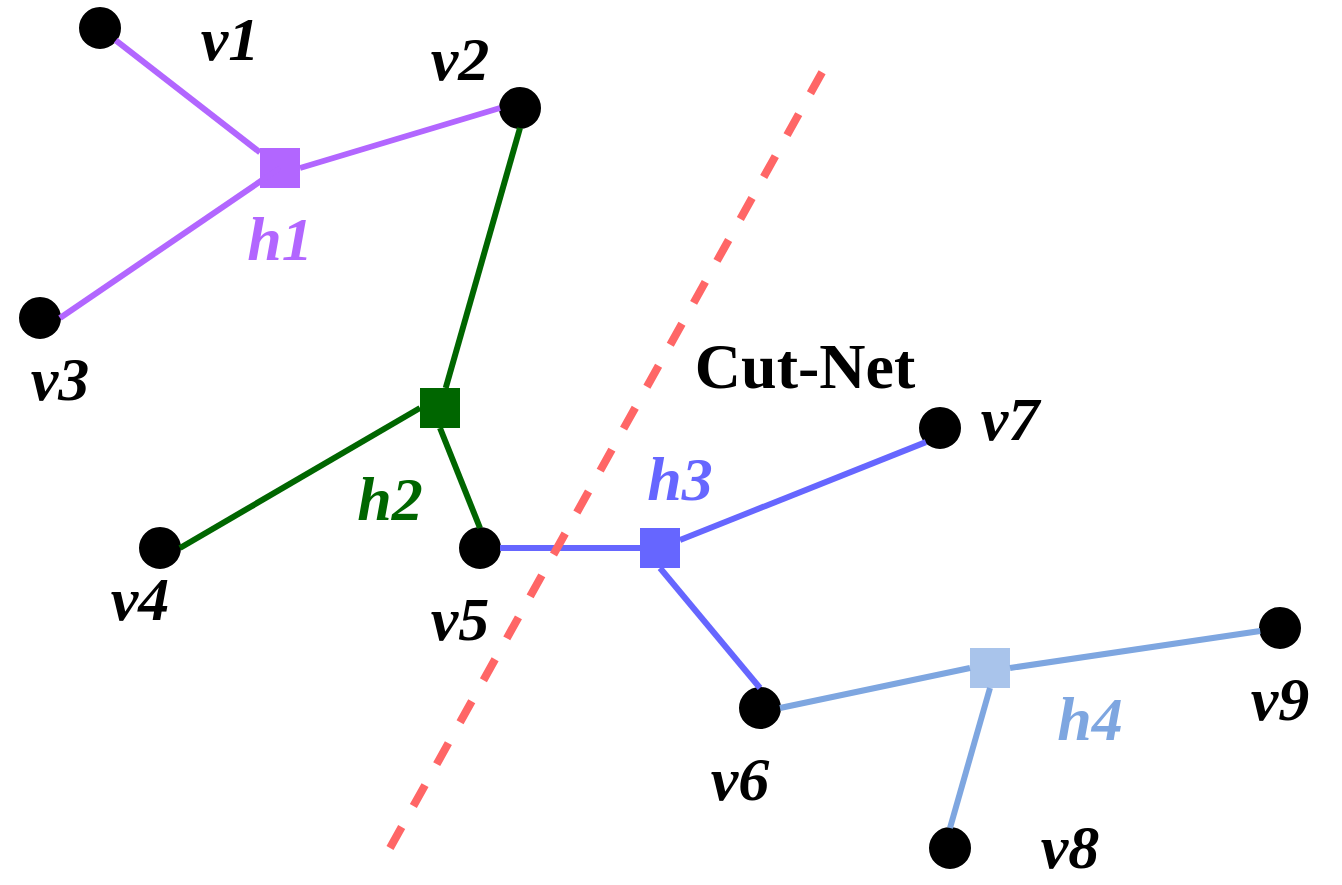 <mxfile version="28.0.9">
  <diagram name="第 1 页" id="iBR2-T5VVt_nViyxCtrr">
    <mxGraphModel dx="1784" dy="1072" grid="1" gridSize="10" guides="1" tooltips="1" connect="1" arrows="1" fold="1" page="1" pageScale="1" pageWidth="670" pageHeight="440" math="0" shadow="0">
      <root>
        <mxCell id="0" />
        <mxCell id="1" parent="0" />
        <mxCell id="2VShatTd_kUxXyi7LJvt-7" value="" style="ellipse;whiteSpace=wrap;html=1;aspect=fixed;fillColor=#000000;horizontal=1;fontFamily=Times New Roman;fontSize=31;fontStyle=1" parent="1" vertex="1">
          <mxGeometry x="465" y="413" width="20" height="20" as="geometry" />
        </mxCell>
        <mxCell id="2VShatTd_kUxXyi7LJvt-8" value="" style="ellipse;whiteSpace=wrap;html=1;aspect=fixed;fillColor=#000000;horizontal=1;fontFamily=Times New Roman;fontSize=31;fontStyle=1" parent="1" vertex="1">
          <mxGeometry x="370" y="343" width="20" height="20" as="geometry" />
        </mxCell>
        <mxCell id="2VShatTd_kUxXyi7LJvt-12" value="" style="ellipse;whiteSpace=wrap;html=1;aspect=fixed;fillColor=#000000;horizontal=1;fontFamily=Times New Roman;fontSize=31;fontStyle=1" parent="1" vertex="1">
          <mxGeometry x="460" y="203" width="20" height="20" as="geometry" />
        </mxCell>
        <mxCell id="2VShatTd_kUxXyi7LJvt-13" value="" style="ellipse;whiteSpace=wrap;html=1;aspect=fixed;fillColor=#000000;horizontal=1;fontFamily=Times New Roman;fontSize=31;fontStyle=1" parent="1" vertex="1">
          <mxGeometry x="230" y="263" width="20" height="20" as="geometry" />
        </mxCell>
        <mxCell id="2VShatTd_kUxXyi7LJvt-14" value="" style="ellipse;whiteSpace=wrap;html=1;aspect=fixed;fillColor=#000000;horizontal=1;fontFamily=Times New Roman;fontSize=31;fontStyle=1" parent="1" vertex="1">
          <mxGeometry x="250" y="43" width="20" height="20" as="geometry" />
        </mxCell>
        <mxCell id="2VShatTd_kUxXyi7LJvt-15" value="" style="ellipse;whiteSpace=wrap;html=1;aspect=fixed;fillColor=#000000;horizontal=1;fontFamily=Times New Roman;fontSize=31;fontStyle=1" parent="1" vertex="1">
          <mxGeometry x="40" y="3" width="20" height="20" as="geometry" />
        </mxCell>
        <mxCell id="2VShatTd_kUxXyi7LJvt-16" value="" style="ellipse;whiteSpace=wrap;html=1;aspect=fixed;fillColor=#000000;horizontal=1;fontFamily=Times New Roman;fontSize=31;fontStyle=1" parent="1" vertex="1">
          <mxGeometry x="630" y="303" width="20" height="20" as="geometry" />
        </mxCell>
        <mxCell id="2VShatTd_kUxXyi7LJvt-17" value="" style="ellipse;whiteSpace=wrap;html=1;aspect=fixed;fillColor=#000000;horizontal=1;fontFamily=Times New Roman;fontSize=31;fontStyle=1" parent="1" vertex="1">
          <mxGeometry x="70" y="263" width="20" height="20" as="geometry" />
        </mxCell>
        <mxCell id="2VShatTd_kUxXyi7LJvt-18" value="" style="ellipse;whiteSpace=wrap;html=1;aspect=fixed;fillColor=#000000;horizontal=1;fontFamily=Times New Roman;fontSize=31;fontStyle=1" parent="1" vertex="1">
          <mxGeometry x="10" y="148" width="20" height="20" as="geometry" />
        </mxCell>
        <mxCell id="2VShatTd_kUxXyi7LJvt-21" value="&lt;span&gt;&lt;font&gt;&lt;i&gt;v7&lt;/i&gt;&lt;/font&gt;&lt;/span&gt;" style="text;html=1;align=center;verticalAlign=middle;whiteSpace=wrap;rounded=0;horizontal=1;fontFamily=Times New Roman;fontSize=31;fontStyle=1" parent="1" vertex="1">
          <mxGeometry x="475" y="193" width="60" height="30" as="geometry" />
        </mxCell>
        <mxCell id="2VShatTd_kUxXyi7LJvt-23" value="&lt;span&gt;&lt;font&gt;&lt;i&gt;v5&lt;/i&gt;&lt;/font&gt;&lt;/span&gt;" style="text;html=1;align=center;verticalAlign=middle;whiteSpace=wrap;rounded=0;horizontal=1;fontFamily=Times New Roman;fontSize=31;fontStyle=1" parent="1" vertex="1">
          <mxGeometry x="200" y="293" width="60" height="30" as="geometry" />
        </mxCell>
        <mxCell id="2VShatTd_kUxXyi7LJvt-24" value="&lt;span&gt;&lt;font&gt;&lt;i&gt;v6&lt;/i&gt;&lt;/font&gt;&lt;/span&gt;" style="text;html=1;align=center;verticalAlign=middle;whiteSpace=wrap;rounded=0;horizontal=1;fontFamily=Times New Roman;fontSize=31;fontStyle=1" parent="1" vertex="1">
          <mxGeometry x="340" y="373" width="60" height="30" as="geometry" />
        </mxCell>
        <mxCell id="2VShatTd_kUxXyi7LJvt-25" value="&lt;span&gt;&lt;font&gt;&lt;i&gt;v4&lt;/i&gt;&lt;/font&gt;&lt;/span&gt;" style="text;html=1;align=center;verticalAlign=middle;whiteSpace=wrap;rounded=0;horizontal=1;fontFamily=Times New Roman;fontSize=31;fontStyle=1" parent="1" vertex="1">
          <mxGeometry x="40" y="283" width="60" height="30" as="geometry" />
        </mxCell>
        <mxCell id="2VShatTd_kUxXyi7LJvt-26" value="&lt;span&gt;&lt;font&gt;&lt;i&gt;v2&lt;/i&gt;&lt;/font&gt;&lt;/span&gt;" style="text;html=1;align=center;verticalAlign=middle;whiteSpace=wrap;rounded=0;horizontal=1;fontFamily=Times New Roman;fontSize=31;fontStyle=1" parent="1" vertex="1">
          <mxGeometry x="200" y="13" width="60" height="30" as="geometry" />
        </mxCell>
        <mxCell id="2VShatTd_kUxXyi7LJvt-27" value="&lt;span&gt;&lt;font&gt;&lt;i&gt;v1&lt;/i&gt;&lt;/font&gt;&lt;/span&gt;" style="text;html=1;align=center;verticalAlign=middle;whiteSpace=wrap;rounded=0;horizontal=1;fontFamily=Times New Roman;fontSize=31;fontStyle=1" parent="1" vertex="1">
          <mxGeometry x="85" y="3" width="60" height="30" as="geometry" />
        </mxCell>
        <mxCell id="2VShatTd_kUxXyi7LJvt-28" value="&lt;span&gt;&lt;font&gt;&lt;i&gt;v8&lt;/i&gt;&lt;/font&gt;&lt;/span&gt;" style="text;html=1;align=center;verticalAlign=middle;whiteSpace=wrap;rounded=0;horizontal=1;fontFamily=Times New Roman;fontSize=31;fontStyle=1" parent="1" vertex="1">
          <mxGeometry x="505" y="407" width="60" height="30" as="geometry" />
        </mxCell>
        <mxCell id="2VShatTd_kUxXyi7LJvt-29" value="&lt;span&gt;&lt;font&gt;&lt;i&gt;v3&lt;/i&gt;&lt;/font&gt;&lt;/span&gt;" style="text;html=1;align=center;verticalAlign=middle;whiteSpace=wrap;rounded=0;horizontal=1;fontFamily=Times New Roman;fontSize=31;fontStyle=1" parent="1" vertex="1">
          <mxGeometry y="173" width="60" height="30" as="geometry" />
        </mxCell>
        <mxCell id="2VShatTd_kUxXyi7LJvt-30" value="&lt;span&gt;&lt;font&gt;&lt;i&gt;v9&lt;/i&gt;&lt;/font&gt;&lt;/span&gt;" style="text;html=1;align=center;verticalAlign=middle;whiteSpace=wrap;rounded=0;horizontal=1;fontFamily=Times New Roman;fontSize=31;fontStyle=1" parent="1" vertex="1">
          <mxGeometry x="610" y="333" width="60" height="30" as="geometry" />
        </mxCell>
        <mxCell id="gaZ839_uS6qOiYhNtBem-1" value="" style="whiteSpace=wrap;html=1;aspect=fixed;strokeColor=none;fillColor=#B266FF;horizontal=1;fontFamily=Times New Roman;fontSize=31;fontStyle=1" parent="1" vertex="1">
          <mxGeometry x="130" y="73" width="20" height="20" as="geometry" />
        </mxCell>
        <mxCell id="gaZ839_uS6qOiYhNtBem-3" value="" style="endArrow=none;html=1;rounded=0;entryX=1;entryY=0.5;entryDx=0;entryDy=0;strokeWidth=3;strokeColor=light-dark(#b266ff, #ededed);exitX=0;exitY=0.5;exitDx=0;exitDy=0;horizontal=1;fontFamily=Times New Roman;fontSize=31;fontStyle=1" parent="1" source="2VShatTd_kUxXyi7LJvt-14" target="gaZ839_uS6qOiYhNtBem-1" edge="1">
          <mxGeometry width="50" height="50" relative="1" as="geometry">
            <mxPoint x="260" y="53" as="sourcePoint" />
            <mxPoint x="830" y="333" as="targetPoint" />
          </mxGeometry>
        </mxCell>
        <mxCell id="gaZ839_uS6qOiYhNtBem-4" value="" style="endArrow=none;html=1;rounded=0;strokeWidth=3;strokeColor=light-dark(#b266ff, #ededed);horizontal=1;fontFamily=Times New Roman;fontSize=31;fontStyle=1" parent="1" source="gaZ839_uS6qOiYhNtBem-1" target="2VShatTd_kUxXyi7LJvt-15" edge="1">
          <mxGeometry width="50" height="50" relative="1" as="geometry">
            <mxPoint x="320" y="133" as="sourcePoint" />
            <mxPoint x="358" y="186" as="targetPoint" />
          </mxGeometry>
        </mxCell>
        <mxCell id="gaZ839_uS6qOiYhNtBem-6" value="" style="whiteSpace=wrap;html=1;aspect=fixed;strokeColor=none;fillColor=#006600;horizontal=1;fontFamily=Times New Roman;fontSize=31;fontStyle=1" parent="1" vertex="1">
          <mxGeometry x="210" y="193" width="20" height="20" as="geometry" />
        </mxCell>
        <mxCell id="gaZ839_uS6qOiYhNtBem-7" value="" style="endArrow=none;html=1;rounded=0;strokeWidth=3;strokeColor=light-dark(#006600,#EDEDED);horizontal=1;fontFamily=Times New Roman;fontSize=31;fontStyle=1" parent="1" source="gaZ839_uS6qOiYhNtBem-6" edge="1">
          <mxGeometry width="50" height="50" relative="1" as="geometry">
            <mxPoint x="347" y="73" as="sourcePoint" />
            <mxPoint x="260" y="63" as="targetPoint" />
          </mxGeometry>
        </mxCell>
        <mxCell id="gaZ839_uS6qOiYhNtBem-8" value="" style="endArrow=none;html=1;rounded=0;exitX=0.5;exitY=1;exitDx=0;exitDy=0;entryX=0.5;entryY=0;entryDx=0;entryDy=0;strokeWidth=3;strokeColor=light-dark(#006600,#EDEDED);horizontal=1;fontFamily=Times New Roman;fontSize=31;fontStyle=1" parent="1" source="gaZ839_uS6qOiYhNtBem-6" target="2VShatTd_kUxXyi7LJvt-13" edge="1">
          <mxGeometry width="50" height="50" relative="1" as="geometry">
            <mxPoint x="250" y="223" as="sourcePoint" />
            <mxPoint x="287" y="93" as="targetPoint" />
          </mxGeometry>
        </mxCell>
        <mxCell id="gaZ839_uS6qOiYhNtBem-9" value="" style="endArrow=none;html=1;rounded=0;exitX=0;exitY=0.5;exitDx=0;exitDy=0;entryX=1;entryY=0.5;entryDx=0;entryDy=0;strokeWidth=3;strokeColor=light-dark(#006600,#EDEDED);horizontal=1;fontFamily=Times New Roman;fontSize=31;fontStyle=1" parent="1" source="gaZ839_uS6qOiYhNtBem-6" target="2VShatTd_kUxXyi7LJvt-17" edge="1">
          <mxGeometry width="50" height="50" relative="1" as="geometry">
            <mxPoint x="250" y="243" as="sourcePoint" />
            <mxPoint x="250" y="363" as="targetPoint" />
          </mxGeometry>
        </mxCell>
        <mxCell id="gaZ839_uS6qOiYhNtBem-10" value="" style="whiteSpace=wrap;html=1;aspect=fixed;strokeColor=none;fillColor=#6666FF;horizontal=1;fontFamily=Times New Roman;fontSize=31;fontStyle=1" parent="1" vertex="1">
          <mxGeometry x="320" y="263" width="20" height="20" as="geometry" />
        </mxCell>
        <mxCell id="gaZ839_uS6qOiYhNtBem-11" value="" style="endArrow=none;html=1;rounded=0;exitX=0;exitY=0.5;exitDx=0;exitDy=0;entryX=1;entryY=0.5;entryDx=0;entryDy=0;strokeWidth=3;strokeColor=#6666FF;horizontal=1;fontFamily=Times New Roman;fontSize=31;fontStyle=1" parent="1" source="gaZ839_uS6qOiYhNtBem-10" target="2VShatTd_kUxXyi7LJvt-13" edge="1">
          <mxGeometry width="50" height="50" relative="1" as="geometry">
            <mxPoint x="210" y="203" as="sourcePoint" />
            <mxPoint x="230" y="253" as="targetPoint" />
          </mxGeometry>
        </mxCell>
        <mxCell id="gaZ839_uS6qOiYhNtBem-12" value="" style="endArrow=none;html=1;rounded=0;exitX=0;exitY=1;exitDx=0;exitDy=0;strokeWidth=3;strokeColor=#6666FF;horizontal=1;fontFamily=Times New Roman;fontSize=31;fontStyle=1" parent="1" source="2VShatTd_kUxXyi7LJvt-12" target="gaZ839_uS6qOiYhNtBem-10" edge="1">
          <mxGeometry width="50" height="50" relative="1" as="geometry">
            <mxPoint x="420" y="273" as="sourcePoint" />
            <mxPoint x="350" y="273" as="targetPoint" />
          </mxGeometry>
        </mxCell>
        <mxCell id="gaZ839_uS6qOiYhNtBem-13" value="" style="endArrow=none;html=1;rounded=0;entryX=0.5;entryY=1;entryDx=0;entryDy=0;exitX=0.5;exitY=0;exitDx=0;exitDy=0;strokeWidth=3;strokeColor=#6666FF;horizontal=1;fontFamily=Times New Roman;fontSize=31;fontStyle=1" parent="1" source="2VShatTd_kUxXyi7LJvt-8" target="gaZ839_uS6qOiYhNtBem-10" edge="1">
          <mxGeometry width="50" height="50" relative="1" as="geometry">
            <mxPoint x="330" y="363" as="sourcePoint" />
            <mxPoint x="340" y="312" as="targetPoint" />
          </mxGeometry>
        </mxCell>
        <mxCell id="gaZ839_uS6qOiYhNtBem-14" value="" style="whiteSpace=wrap;html=1;aspect=fixed;strokeColor=none;fillColor=#A9C4EB;horizontal=1;fontFamily=Times New Roman;fontSize=31;fontStyle=1" parent="1" vertex="1">
          <mxGeometry x="485" y="323" width="20" height="20" as="geometry" />
        </mxCell>
        <mxCell id="gaZ839_uS6qOiYhNtBem-15" value="" style="endArrow=none;html=1;rounded=0;entryX=0;entryY=0.5;entryDx=0;entryDy=0;exitX=1;exitY=0.5;exitDx=0;exitDy=0;strokeWidth=3;strokeColor=#7EA6E0;horizontal=1;fontFamily=Times New Roman;fontSize=31;fontStyle=1" parent="1" source="2VShatTd_kUxXyi7LJvt-8" target="gaZ839_uS6qOiYhNtBem-14" edge="1">
          <mxGeometry width="50" height="50" relative="1" as="geometry">
            <mxPoint x="350" y="403" as="sourcePoint" />
            <mxPoint x="350" y="323" as="targetPoint" />
          </mxGeometry>
        </mxCell>
        <mxCell id="gaZ839_uS6qOiYhNtBem-19" value="" style="endArrow=none;html=1;rounded=0;entryX=0.5;entryY=0;entryDx=0;entryDy=0;exitX=0.5;exitY=1;exitDx=0;exitDy=0;strokeWidth=3;strokeColor=#7EA6E0;horizontal=1;fontFamily=Times New Roman;fontSize=31;fontStyle=1" parent="1" source="gaZ839_uS6qOiYhNtBem-14" target="2VShatTd_kUxXyi7LJvt-7" edge="1">
          <mxGeometry width="50" height="50" relative="1" as="geometry">
            <mxPoint x="480" y="363" as="sourcePoint" />
            <mxPoint x="575" y="343" as="targetPoint" />
          </mxGeometry>
        </mxCell>
        <mxCell id="gaZ839_uS6qOiYhNtBem-20" value="" style="endArrow=none;html=1;rounded=0;entryX=1;entryY=0.5;entryDx=0;entryDy=0;strokeWidth=3;strokeColor=#7EA6E0;horizontal=1;fontFamily=Times New Roman;fontSize=31;fontStyle=1" parent="1" source="2VShatTd_kUxXyi7LJvt-16" target="gaZ839_uS6qOiYhNtBem-14" edge="1">
          <mxGeometry width="50" height="50" relative="1" as="geometry">
            <mxPoint x="540" y="353" as="sourcePoint" />
            <mxPoint x="520" y="423" as="targetPoint" />
          </mxGeometry>
        </mxCell>
        <mxCell id="gaZ839_uS6qOiYhNtBem-21" value="" style="endArrow=none;html=1;rounded=0;entryX=1;entryY=0.5;entryDx=0;entryDy=0;strokeWidth=3;strokeColor=light-dark(#b266ff, #ededed);horizontal=1;fontFamily=Times New Roman;fontSize=31;fontStyle=1" parent="1" target="2VShatTd_kUxXyi7LJvt-18" edge="1">
          <mxGeometry width="50" height="50" relative="1" as="geometry">
            <mxPoint x="140" y="83" as="sourcePoint" />
            <mxPoint x="80" y="33" as="targetPoint" />
          </mxGeometry>
        </mxCell>
        <mxCell id="gaZ839_uS6qOiYhNtBem-22" value="" style="endArrow=none;dashed=1;html=1;rounded=0;strokeWidth=4;strokeColor=#FF6666;horizontal=1;fontFamily=Times New Roman;fontSize=31;fontStyle=1" parent="1" edge="1">
          <mxGeometry width="50" height="50" relative="1" as="geometry">
            <mxPoint x="195" y="423" as="sourcePoint" />
            <mxPoint x="415" y="28" as="targetPoint" />
          </mxGeometry>
        </mxCell>
        <mxCell id="gaZ839_uS6qOiYhNtBem-25" value="&lt;span&gt;&lt;font style=&quot;color: rgb(178, 102, 255);&quot;&gt;&lt;i&gt;h1&lt;/i&gt;&lt;/font&gt;&lt;/span&gt;" style="text;html=1;align=center;verticalAlign=middle;whiteSpace=wrap;rounded=0;horizontal=1;fontFamily=Times New Roman;fontSize=31;fontStyle=1" parent="1" vertex="1">
          <mxGeometry x="110" y="103" width="60" height="30" as="geometry" />
        </mxCell>
        <mxCell id="gaZ839_uS6qOiYhNtBem-26" value="&lt;span&gt;&lt;font style=&quot;color: rgb(0, 102, 0);&quot;&gt;&lt;i&gt;h2&lt;/i&gt;&lt;/font&gt;&lt;/span&gt;" style="text;html=1;align=center;verticalAlign=middle;whiteSpace=wrap;rounded=0;horizontal=1;fontFamily=Times New Roman;fontSize=31;fontStyle=1" parent="1" vertex="1">
          <mxGeometry x="165" y="233" width="60" height="30" as="geometry" />
        </mxCell>
        <mxCell id="gaZ839_uS6qOiYhNtBem-27" value="&lt;span&gt;&lt;font style=&quot;color: rgb(102, 102, 255);&quot;&gt;&lt;i&gt;h3&lt;/i&gt;&lt;/font&gt;&lt;/span&gt;" style="text;html=1;align=center;verticalAlign=middle;whiteSpace=wrap;rounded=0;horizontal=1;fontFamily=Times New Roman;fontSize=31;fontStyle=1" parent="1" vertex="1">
          <mxGeometry x="310" y="223" width="60" height="30" as="geometry" />
        </mxCell>
        <mxCell id="gaZ839_uS6qOiYhNtBem-28" value="&lt;span&gt;&lt;font style=&quot;color: rgb(126, 166, 224);&quot;&gt;&lt;i&gt;h4&lt;/i&gt;&lt;/font&gt;&lt;/span&gt;" style="text;html=1;align=center;verticalAlign=middle;whiteSpace=wrap;rounded=0;horizontal=1;fontFamily=Times New Roman;fontSize=31;fontStyle=1" parent="1" vertex="1">
          <mxGeometry x="515" y="343" width="60" height="30" as="geometry" />
        </mxCell>
        <mxCell id="gaZ839_uS6qOiYhNtBem-32" value="&lt;span&gt;&lt;font style=&quot;font-size: 32px;&quot;&gt;&lt;font&gt;Cut-&lt;/font&gt;&lt;font&gt;Net&lt;/font&gt;&lt;/font&gt;&lt;/span&gt;" style="text;html=1;align=center;verticalAlign=middle;whiteSpace=wrap;rounded=0;horizontal=1;fontFamily=Times New Roman;fontSize=31;fontStyle=1" parent="1" vertex="1">
          <mxGeometry x="345" y="167" width="115" height="30" as="geometry" />
        </mxCell>
      </root>
    </mxGraphModel>
  </diagram>
</mxfile>
